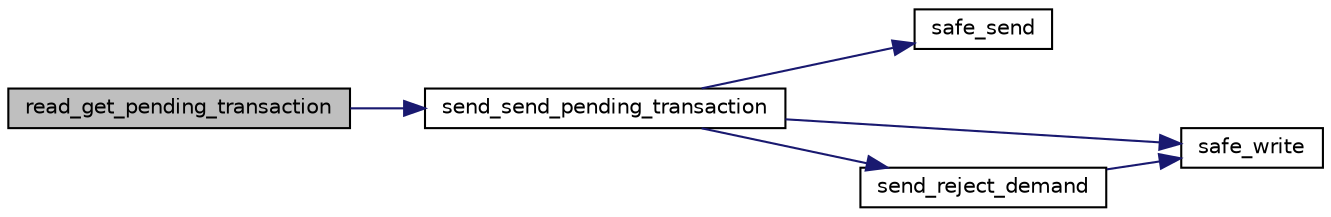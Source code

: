 digraph "read_get_pending_transaction"
{
 // LATEX_PDF_SIZE
  edge [fontname="Helvetica",fontsize="10",labelfontname="Helvetica",labelfontsize="10"];
  node [fontname="Helvetica",fontsize="10",shape=record];
  rankdir="LR";
  Node1 [label="read_get_pending_transaction",height=0.2,width=0.4,color="black", fillcolor="grey75", style="filled", fontcolor="black",tooltip="Get a socket sended pending transaction."];
  Node1 -> Node2 [color="midnightblue",fontsize="10",style="solid",fontname="Helvetica"];
  Node2 [label="send_send_pending_transaction",height=0.2,width=0.4,color="black", fillcolor="white", style="filled",URL="$send__data_8h.html#a44568bf063db6d1080211c0b9600f96f",tooltip=" "];
  Node2 -> Node3 [color="midnightblue",fontsize="10",style="solid",fontname="Helvetica"];
  Node3 [label="safe_send",height=0.2,width=0.4,color="black", fillcolor="white", style="filled",URL="$safe_8h.html#aeb28bdb1609a5e208b7840b471413e81",tooltip="Send safely to a file descriptor."];
  Node2 -> Node4 [color="midnightblue",fontsize="10",style="solid",fontname="Helvetica"];
  Node4 [label="safe_write",height=0.2,width=0.4,color="black", fillcolor="white", style="filled",URL="$safe_8h.html#a405edff38f586c79822927a3b981e504",tooltip="Writes safely to a file descriptor."];
  Node2 -> Node5 [color="midnightblue",fontsize="10",style="solid",fontname="Helvetica"];
  Node5 [label="send_reject_demand",height=0.2,width=0.4,color="black", fillcolor="white", style="filled",URL="$send__data_8c.html#aa8859ad379bea05c4aa49401434f643b",tooltip=" "];
  Node5 -> Node4 [color="midnightblue",fontsize="10",style="solid",fontname="Helvetica"];
}
